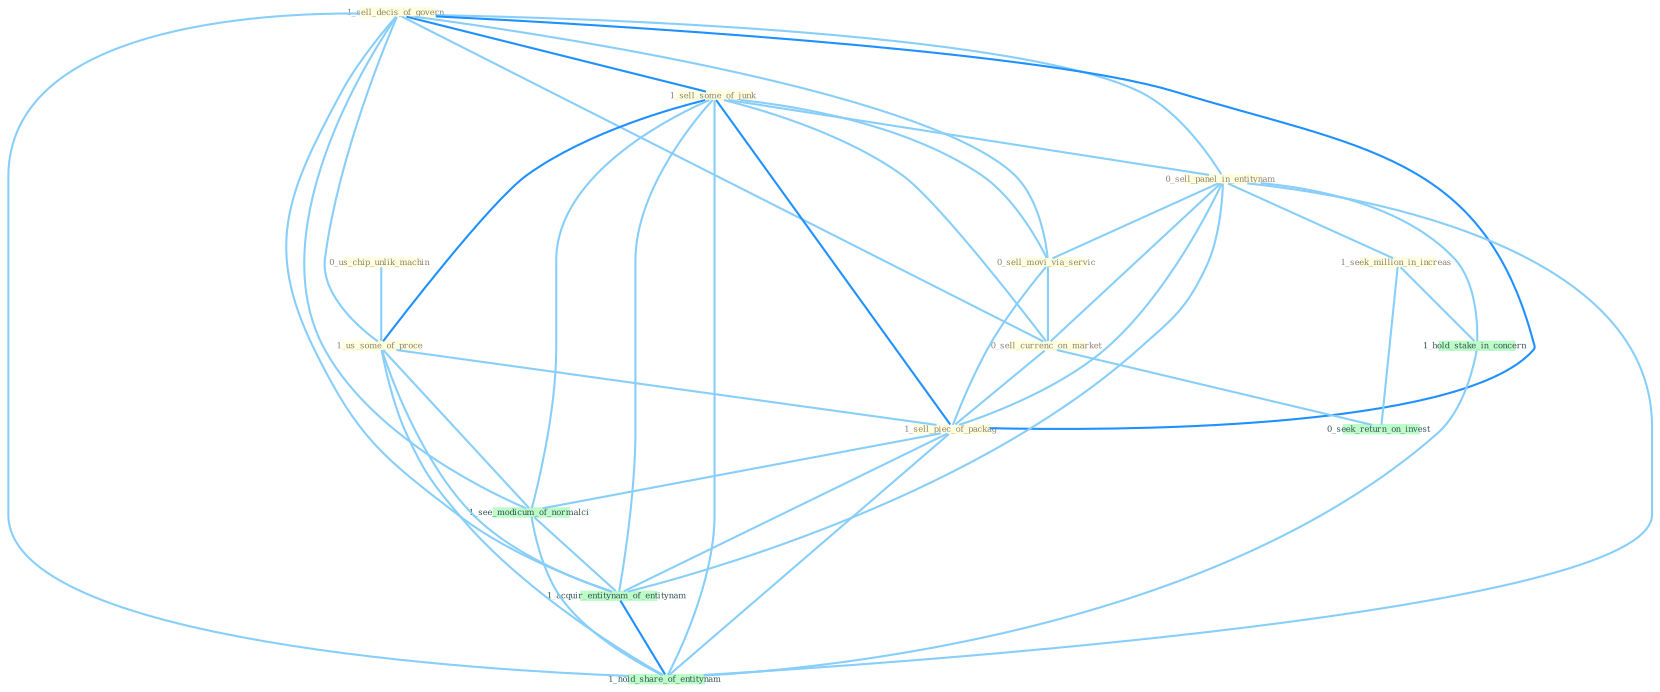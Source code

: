 Graph G{ 
    node
    [shape=polygon,style=filled,width=.5,height=.06,color="#BDFCC9",fixedsize=true,fontsize=4,
    fontcolor="#2f4f4f"];
    {node
    [color="#ffffe0", fontcolor="#8b7d6b"] "1_sell_decis_of_govern " "0_us_chip_unlik_machin " "1_sell_some_of_junk " "0_sell_panel_in_entitynam " "0_sell_movi_via_servic " "1_us_some_of_proce " "1_seek_million_in_increas " "0_sell_currenc_on_market " "1_sell_piec_of_packag "}
{node [color="#fff0f5", fontcolor="#b22222"]}
edge [color="#B0E2FF"];

	"1_sell_decis_of_govern " -- "1_sell_some_of_junk " [w="2", color="#1e90ff" , len=0.8];
	"1_sell_decis_of_govern " -- "0_sell_panel_in_entitynam " [w="1", color="#87cefa" ];
	"1_sell_decis_of_govern " -- "0_sell_movi_via_servic " [w="1", color="#87cefa" ];
	"1_sell_decis_of_govern " -- "1_us_some_of_proce " [w="1", color="#87cefa" ];
	"1_sell_decis_of_govern " -- "0_sell_currenc_on_market " [w="1", color="#87cefa" ];
	"1_sell_decis_of_govern " -- "1_sell_piec_of_packag " [w="2", color="#1e90ff" , len=0.8];
	"1_sell_decis_of_govern " -- "1_see_modicum_of_normalci " [w="1", color="#87cefa" ];
	"1_sell_decis_of_govern " -- "1_acquir_entitynam_of_entitynam " [w="1", color="#87cefa" ];
	"1_sell_decis_of_govern " -- "1_hold_share_of_entitynam " [w="1", color="#87cefa" ];
	"0_us_chip_unlik_machin " -- "1_us_some_of_proce " [w="1", color="#87cefa" ];
	"1_sell_some_of_junk " -- "0_sell_panel_in_entitynam " [w="1", color="#87cefa" ];
	"1_sell_some_of_junk " -- "0_sell_movi_via_servic " [w="1", color="#87cefa" ];
	"1_sell_some_of_junk " -- "1_us_some_of_proce " [w="2", color="#1e90ff" , len=0.8];
	"1_sell_some_of_junk " -- "0_sell_currenc_on_market " [w="1", color="#87cefa" ];
	"1_sell_some_of_junk " -- "1_sell_piec_of_packag " [w="2", color="#1e90ff" , len=0.8];
	"1_sell_some_of_junk " -- "1_see_modicum_of_normalci " [w="1", color="#87cefa" ];
	"1_sell_some_of_junk " -- "1_acquir_entitynam_of_entitynam " [w="1", color="#87cefa" ];
	"1_sell_some_of_junk " -- "1_hold_share_of_entitynam " [w="1", color="#87cefa" ];
	"0_sell_panel_in_entitynam " -- "0_sell_movi_via_servic " [w="1", color="#87cefa" ];
	"0_sell_panel_in_entitynam " -- "1_seek_million_in_increas " [w="1", color="#87cefa" ];
	"0_sell_panel_in_entitynam " -- "0_sell_currenc_on_market " [w="1", color="#87cefa" ];
	"0_sell_panel_in_entitynam " -- "1_sell_piec_of_packag " [w="1", color="#87cefa" ];
	"0_sell_panel_in_entitynam " -- "1_hold_stake_in_concern " [w="1", color="#87cefa" ];
	"0_sell_panel_in_entitynam " -- "1_acquir_entitynam_of_entitynam " [w="1", color="#87cefa" ];
	"0_sell_panel_in_entitynam " -- "1_hold_share_of_entitynam " [w="1", color="#87cefa" ];
	"0_sell_movi_via_servic " -- "0_sell_currenc_on_market " [w="1", color="#87cefa" ];
	"0_sell_movi_via_servic " -- "1_sell_piec_of_packag " [w="1", color="#87cefa" ];
	"1_us_some_of_proce " -- "1_sell_piec_of_packag " [w="1", color="#87cefa" ];
	"1_us_some_of_proce " -- "1_see_modicum_of_normalci " [w="1", color="#87cefa" ];
	"1_us_some_of_proce " -- "1_acquir_entitynam_of_entitynam " [w="1", color="#87cefa" ];
	"1_us_some_of_proce " -- "1_hold_share_of_entitynam " [w="1", color="#87cefa" ];
	"1_seek_million_in_increas " -- "1_hold_stake_in_concern " [w="1", color="#87cefa" ];
	"1_seek_million_in_increas " -- "0_seek_return_on_invest " [w="1", color="#87cefa" ];
	"0_sell_currenc_on_market " -- "1_sell_piec_of_packag " [w="1", color="#87cefa" ];
	"0_sell_currenc_on_market " -- "0_seek_return_on_invest " [w="1", color="#87cefa" ];
	"1_sell_piec_of_packag " -- "1_see_modicum_of_normalci " [w="1", color="#87cefa" ];
	"1_sell_piec_of_packag " -- "1_acquir_entitynam_of_entitynam " [w="1", color="#87cefa" ];
	"1_sell_piec_of_packag " -- "1_hold_share_of_entitynam " [w="1", color="#87cefa" ];
	"1_hold_stake_in_concern " -- "1_hold_share_of_entitynam " [w="1", color="#87cefa" ];
	"1_see_modicum_of_normalci " -- "1_acquir_entitynam_of_entitynam " [w="1", color="#87cefa" ];
	"1_see_modicum_of_normalci " -- "1_hold_share_of_entitynam " [w="1", color="#87cefa" ];
	"1_acquir_entitynam_of_entitynam " -- "1_hold_share_of_entitynam " [w="2", color="#1e90ff" , len=0.8];
}